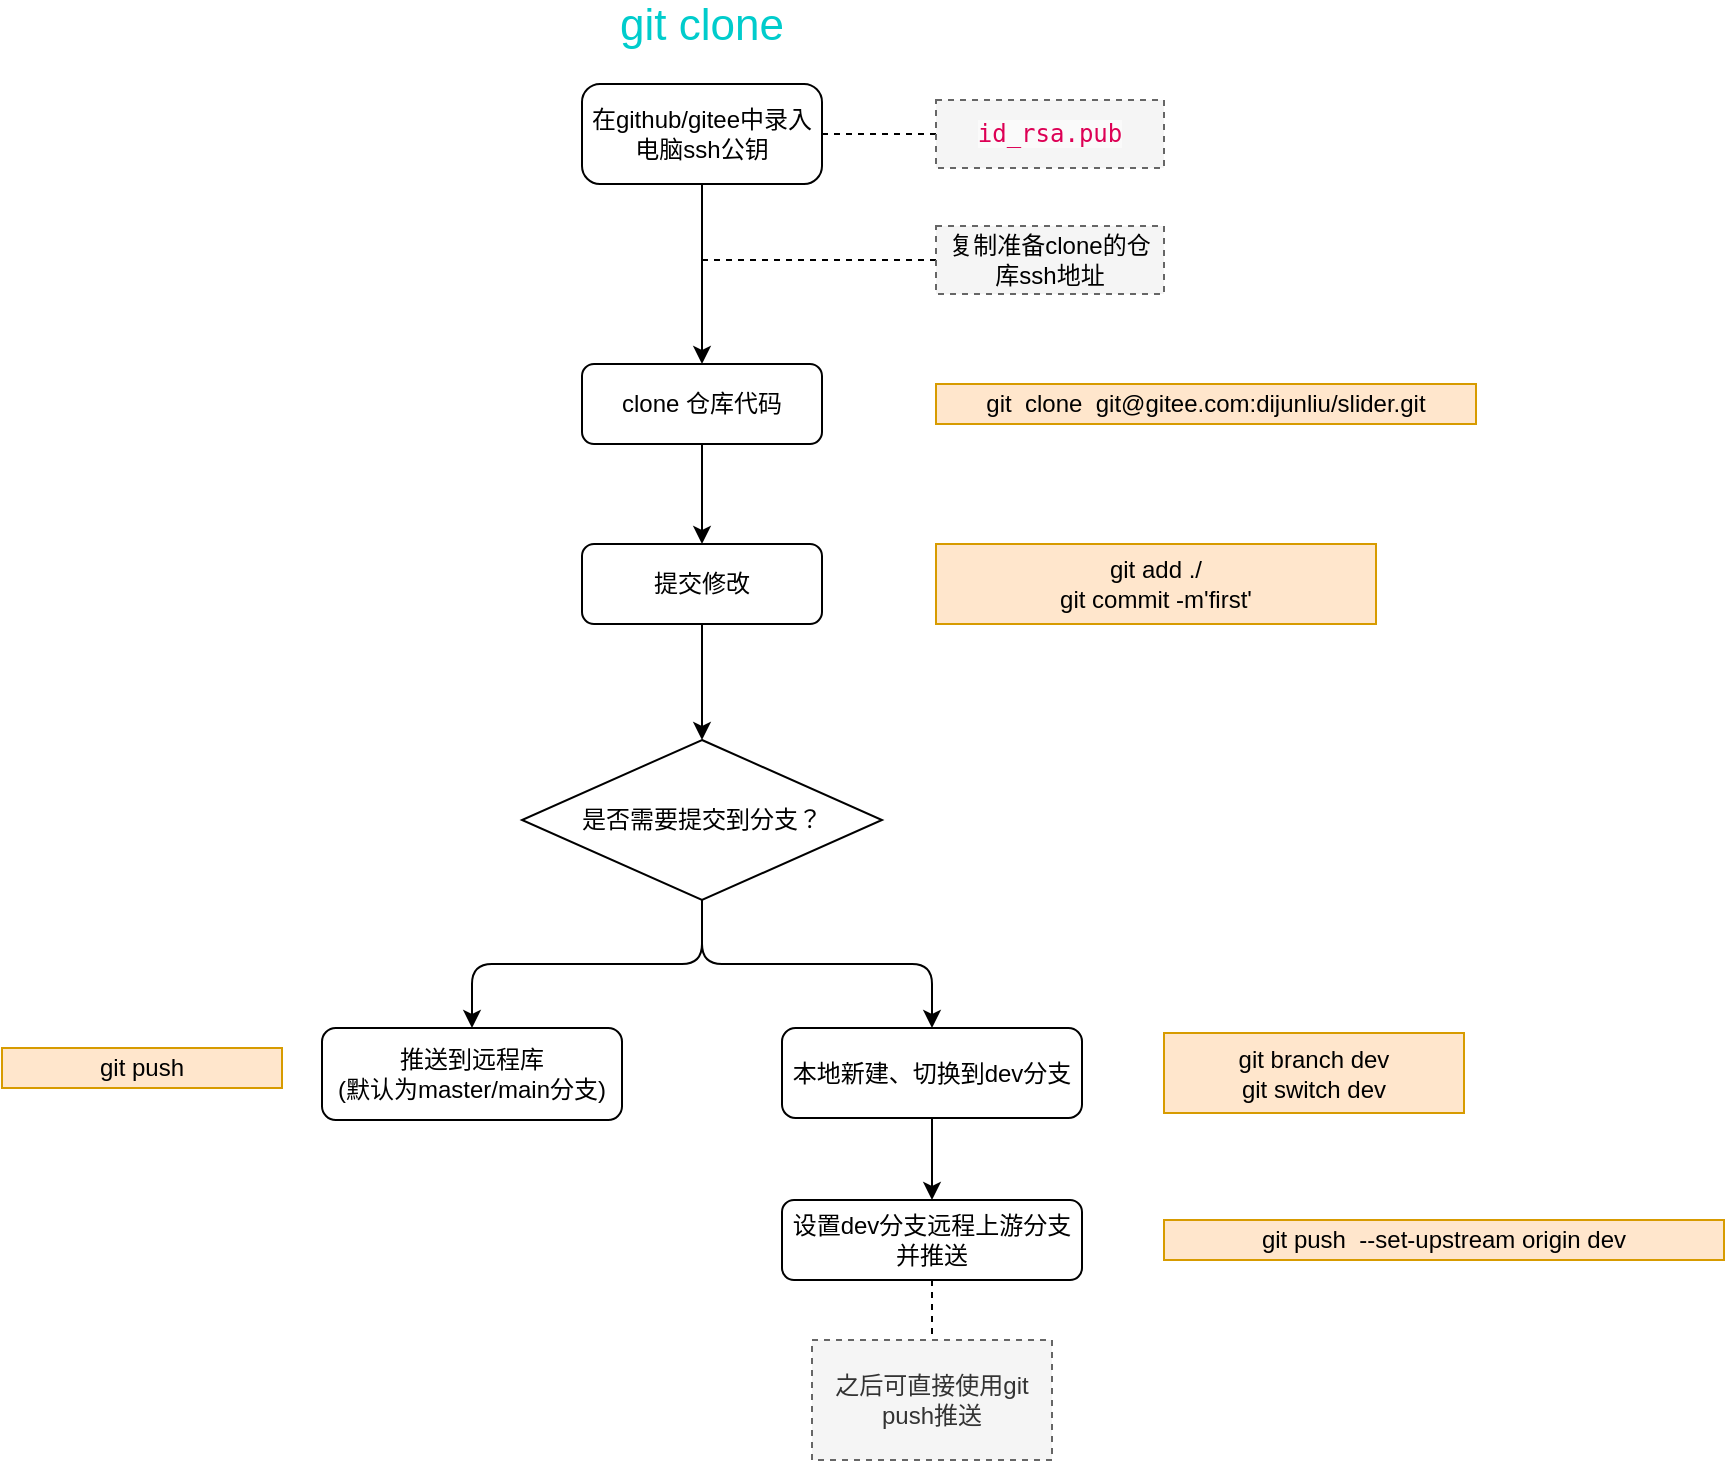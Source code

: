 <mxfile version="13.11.0" type="github"><diagram id="C5RBs43oDa-KdzZeNtuy" name="Page-1"><mxGraphModel dx="1102" dy="582" grid="1" gridSize="10" guides="1" tooltips="1" connect="1" arrows="1" fold="1" page="1" pageScale="1" pageWidth="827" pageHeight="1169" math="0" shadow="0"><root><mxCell id="WIyWlLk6GJQsqaUBKTNV-0"/><mxCell id="WIyWlLk6GJQsqaUBKTNV-1" parent="WIyWlLk6GJQsqaUBKTNV-0"/><mxCell id="Xv2D-1mkIn1GqGR0dnaK-81" style="edgeStyle=orthogonalEdgeStyle;sketch=0;orthogonalLoop=1;jettySize=auto;html=1;exitX=0.5;exitY=1;exitDx=0;exitDy=0;shadow=0;endArrow=classic;endFill=1;strokeColor=#000000;strokeWidth=1;" parent="WIyWlLk6GJQsqaUBKTNV-1" source="WIyWlLk6GJQsqaUBKTNV-3" target="Xv2D-1mkIn1GqGR0dnaK-25" edge="1"><mxGeometry relative="1" as="geometry"/></mxCell><mxCell id="WIyWlLk6GJQsqaUBKTNV-3" value="在github/gitee中录入电脑ssh公钥" style="rounded=1;whiteSpace=wrap;html=1;fontSize=12;glass=0;strokeWidth=1;shadow=0;arcSize=18;" parent="WIyWlLk6GJQsqaUBKTNV-1" vertex="1"><mxGeometry x="460" y="59" width="120" height="50" as="geometry"/></mxCell><mxCell id="Xv2D-1mkIn1GqGR0dnaK-14" value="&lt;font style=&quot;font-size: 22px&quot; color=&quot;#00cccc&quot;&gt;git clone&lt;/font&gt;" style="text;html=1;strokeColor=none;fillColor=none;align=center;verticalAlign=middle;whiteSpace=wrap;rounded=0;" parent="WIyWlLk6GJQsqaUBKTNV-1" vertex="1"><mxGeometry x="475" y="20" width="90" height="20" as="geometry"/></mxCell><mxCell id="Xv2D-1mkIn1GqGR0dnaK-84" style="edgeStyle=orthogonalEdgeStyle;sketch=0;orthogonalLoop=1;jettySize=auto;html=1;exitX=0.5;exitY=1;exitDx=0;exitDy=0;entryX=0.5;entryY=0;entryDx=0;entryDy=0;shadow=0;endArrow=classic;endFill=1;strokeColor=#000000;strokeWidth=1;" parent="WIyWlLk6GJQsqaUBKTNV-1" source="Xv2D-1mkIn1GqGR0dnaK-25" target="Xv2D-1mkIn1GqGR0dnaK-40" edge="1"><mxGeometry relative="1" as="geometry"/></mxCell><mxCell id="Xv2D-1mkIn1GqGR0dnaK-25" value="clone 仓库代码" style="rounded=1;whiteSpace=wrap;html=1;" parent="WIyWlLk6GJQsqaUBKTNV-1" vertex="1"><mxGeometry x="460" y="199" width="120" height="40" as="geometry"/></mxCell><mxCell id="Xv2D-1mkIn1GqGR0dnaK-30" value="git&amp;nbsp; clone&amp;nbsp; git@gitee.com:dijunliu/slider.git" style="text;html=1;strokeColor=#d79b00;fillColor=#ffe6cc;align=center;verticalAlign=middle;whiteSpace=wrap;rounded=0;" parent="WIyWlLk6GJQsqaUBKTNV-1" vertex="1"><mxGeometry x="637" y="209" width="270" height="20" as="geometry"/></mxCell><mxCell id="Xv2D-1mkIn1GqGR0dnaK-93" style="edgeStyle=orthogonalEdgeStyle;sketch=0;orthogonalLoop=1;jettySize=auto;html=1;exitX=0.5;exitY=1;exitDx=0;exitDy=0;entryX=0.5;entryY=0;entryDx=0;entryDy=0;shadow=0;endArrow=classic;endFill=1;strokeColor=#000000;strokeWidth=1;" parent="WIyWlLk6GJQsqaUBKTNV-1" source="Xv2D-1mkIn1GqGR0dnaK-40" target="Xv2D-1mkIn1GqGR0dnaK-45" edge="1"><mxGeometry relative="1" as="geometry"/></mxCell><mxCell id="Xv2D-1mkIn1GqGR0dnaK-40" value="提交修改" style="rounded=1;whiteSpace=wrap;html=1;" parent="WIyWlLk6GJQsqaUBKTNV-1" vertex="1"><mxGeometry x="460" y="289" width="120" height="40" as="geometry"/></mxCell><mxCell id="Xv2D-1mkIn1GqGR0dnaK-41" value="git add ./&lt;br&gt;git commit -m'first'" style="text;html=1;strokeColor=#d79b00;fillColor=#ffe6cc;align=center;verticalAlign=middle;whiteSpace=wrap;rounded=0;" parent="WIyWlLk6GJQsqaUBKTNV-1" vertex="1"><mxGeometry x="637" y="289" width="220" height="40" as="geometry"/></mxCell><mxCell id="Xv2D-1mkIn1GqGR0dnaK-43" value="推送到远程库&lt;br&gt;(默认为master/main分支)" style="rounded=1;whiteSpace=wrap;html=1;" parent="WIyWlLk6GJQsqaUBKTNV-1" vertex="1"><mxGeometry x="330" y="531" width="150" height="46" as="geometry"/></mxCell><mxCell id="Xv2D-1mkIn1GqGR0dnaK-44" value="git push" style="text;html=1;strokeColor=#d79b00;fillColor=#ffe6cc;align=center;verticalAlign=middle;whiteSpace=wrap;rounded=0;" parent="WIyWlLk6GJQsqaUBKTNV-1" vertex="1"><mxGeometry x="170" y="541" width="140" height="20" as="geometry"/></mxCell><mxCell id="Xv2D-1mkIn1GqGR0dnaK-62" style="edgeStyle=orthogonalEdgeStyle;orthogonalLoop=1;jettySize=auto;html=1;exitX=0.5;exitY=1;exitDx=0;exitDy=0;entryX=0.5;entryY=0;entryDx=0;entryDy=0;shadow=0;endArrow=classic;endFill=1;strokeWidth=1;exitPerimeter=0;" parent="WIyWlLk6GJQsqaUBKTNV-1" source="Xv2D-1mkIn1GqGR0dnaK-45" target="Xv2D-1mkIn1GqGR0dnaK-43" edge="1"><mxGeometry relative="1" as="geometry"/></mxCell><mxCell id="Xv2D-1mkIn1GqGR0dnaK-64" style="orthogonalLoop=1;jettySize=auto;html=1;exitX=0.5;exitY=1;exitDx=0;exitDy=0;entryX=0.5;entryY=0;entryDx=0;entryDy=0;shadow=0;endArrow=classic;endFill=1;strokeColor=#000000;strokeWidth=1;sketch=0;edgeStyle=orthogonalEdgeStyle;" parent="WIyWlLk6GJQsqaUBKTNV-1" source="Xv2D-1mkIn1GqGR0dnaK-45" target="Xv2D-1mkIn1GqGR0dnaK-60" edge="1"><mxGeometry relative="1" as="geometry"/></mxCell><mxCell id="Xv2D-1mkIn1GqGR0dnaK-45" value="是否需要提交到分支？" style="rhombus;whiteSpace=wrap;html=1;align=center;" parent="WIyWlLk6GJQsqaUBKTNV-1" vertex="1"><mxGeometry x="430" y="387" width="180" height="80" as="geometry"/></mxCell><mxCell id="Xv2D-1mkIn1GqGR0dnaK-85" style="edgeStyle=orthogonalEdgeStyle;sketch=0;orthogonalLoop=1;jettySize=auto;html=1;exitX=0.5;exitY=1;exitDx=0;exitDy=0;shadow=0;endArrow=classic;endFill=1;strokeColor=#000000;strokeWidth=1;" parent="WIyWlLk6GJQsqaUBKTNV-1" source="Xv2D-1mkIn1GqGR0dnaK-60" target="Xv2D-1mkIn1GqGR0dnaK-72" edge="1"><mxGeometry relative="1" as="geometry"/></mxCell><mxCell id="Xv2D-1mkIn1GqGR0dnaK-60" value="本地新建、切换到dev分支" style="rounded=1;whiteSpace=wrap;html=1;" parent="WIyWlLk6GJQsqaUBKTNV-1" vertex="1"><mxGeometry x="560" y="531" width="150" height="45" as="geometry"/></mxCell><mxCell id="Xv2D-1mkIn1GqGR0dnaK-61" value="git branch dev&lt;br&gt;git switch dev" style="text;html=1;strokeColor=#d79b00;fillColor=#ffe6cc;align=center;verticalAlign=middle;whiteSpace=wrap;rounded=0;" parent="WIyWlLk6GJQsqaUBKTNV-1" vertex="1"><mxGeometry x="751" y="533.5" width="150" height="40" as="geometry"/></mxCell><mxCell id="Xv2D-1mkIn1GqGR0dnaK-91" style="edgeStyle=orthogonalEdgeStyle;sketch=0;orthogonalLoop=1;jettySize=auto;html=1;exitX=0.5;exitY=1;exitDx=0;exitDy=0;entryX=0.5;entryY=0;entryDx=0;entryDy=0;shadow=0;dashed=1;endArrow=none;endFill=0;strokeColor=#000000;strokeWidth=1;" parent="WIyWlLk6GJQsqaUBKTNV-1" source="Xv2D-1mkIn1GqGR0dnaK-72" target="Xv2D-1mkIn1GqGR0dnaK-76" edge="1"><mxGeometry relative="1" as="geometry"/></mxCell><mxCell id="Xv2D-1mkIn1GqGR0dnaK-72" value="设置dev分支远程上游分支并推送" style="rounded=1;whiteSpace=wrap;html=1;align=center;" parent="WIyWlLk6GJQsqaUBKTNV-1" vertex="1"><mxGeometry x="560" y="617" width="150" height="40" as="geometry"/></mxCell><mxCell id="Xv2D-1mkIn1GqGR0dnaK-73" value="git push&amp;nbsp; --set-upstream origin dev" style="text;html=1;strokeColor=#d79b00;fillColor=#ffe6cc;align=center;verticalAlign=middle;whiteSpace=wrap;rounded=0;" parent="WIyWlLk6GJQsqaUBKTNV-1" vertex="1"><mxGeometry x="751" y="627" width="280" height="20" as="geometry"/></mxCell><mxCell id="Xv2D-1mkIn1GqGR0dnaK-76" value="&lt;span&gt;之后可直接使用git push推送&lt;/span&gt;" style="rounded=0;whiteSpace=wrap;html=1;align=center;dashed=1;fillColor=#f5f5f5;strokeColor=#666666;fontColor=#333333;" parent="WIyWlLk6GJQsqaUBKTNV-1" vertex="1"><mxGeometry x="575" y="687" width="120" height="60" as="geometry"/></mxCell><mxCell id="Xv2D-1mkIn1GqGR0dnaK-89" style="edgeStyle=orthogonalEdgeStyle;sketch=0;orthogonalLoop=1;jettySize=auto;html=1;exitX=0;exitY=0.5;exitDx=0;exitDy=0;entryX=1;entryY=0.5;entryDx=0;entryDy=0;shadow=0;dashed=1;endArrow=none;endFill=0;strokeColor=#000000;strokeWidth=1;" parent="WIyWlLk6GJQsqaUBKTNV-1" source="Xv2D-1mkIn1GqGR0dnaK-77" target="WIyWlLk6GJQsqaUBKTNV-3" edge="1"><mxGeometry relative="1" as="geometry"/></mxCell><mxCell id="Xv2D-1mkIn1GqGR0dnaK-77" value="&lt;span style=&quot;color: rgb(221 , 0 , 85) ; font-family: &amp;#34;consolas&amp;#34; , monospace , serif ; background-color: rgb(250 , 250 , 250)&quot;&gt;id_rsa.pub&lt;/span&gt;" style="rounded=0;whiteSpace=wrap;html=1;align=center;dashed=1;fillColor=#f5f5f5;strokeColor=#666666;fontColor=#333333;" parent="WIyWlLk6GJQsqaUBKTNV-1" vertex="1"><mxGeometry x="637" y="67" width="114" height="34" as="geometry"/></mxCell><mxCell id="Xv2D-1mkIn1GqGR0dnaK-88" style="edgeStyle=orthogonalEdgeStyle;sketch=0;orthogonalLoop=1;jettySize=auto;html=1;exitX=0;exitY=0.5;exitDx=0;exitDy=0;shadow=0;endArrow=none;endFill=0;strokeColor=#000000;strokeWidth=1;dashed=1;" parent="WIyWlLk6GJQsqaUBKTNV-1" source="Xv2D-1mkIn1GqGR0dnaK-80" edge="1"><mxGeometry relative="1" as="geometry"><mxPoint x="520" y="147" as="targetPoint"/></mxGeometry></mxCell><mxCell id="Xv2D-1mkIn1GqGR0dnaK-80" value="&lt;span style=&quot;color: rgb(0 , 0 , 0)&quot;&gt;复制准备clone的仓库ssh地址&lt;/span&gt;" style="rounded=0;whiteSpace=wrap;html=1;align=center;dashed=1;fillColor=#f5f5f5;strokeColor=#666666;fontColor=#333333;" parent="WIyWlLk6GJQsqaUBKTNV-1" vertex="1"><mxGeometry x="637" y="130" width="114" height="34" as="geometry"/></mxCell></root></mxGraphModel></diagram></mxfile>